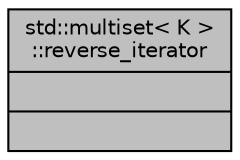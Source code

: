 digraph "std::multiset&lt; K &gt;::reverse_iterator"
{
  edge [fontname="Helvetica",fontsize="10",labelfontname="Helvetica",labelfontsize="10"];
  node [fontname="Helvetica",fontsize="10",shape=record];
  Node783 [label="{std::multiset\< K \>\l::reverse_iterator\n||}",height=0.2,width=0.4,color="black", fillcolor="grey75", style="filled", fontcolor="black"];
}
